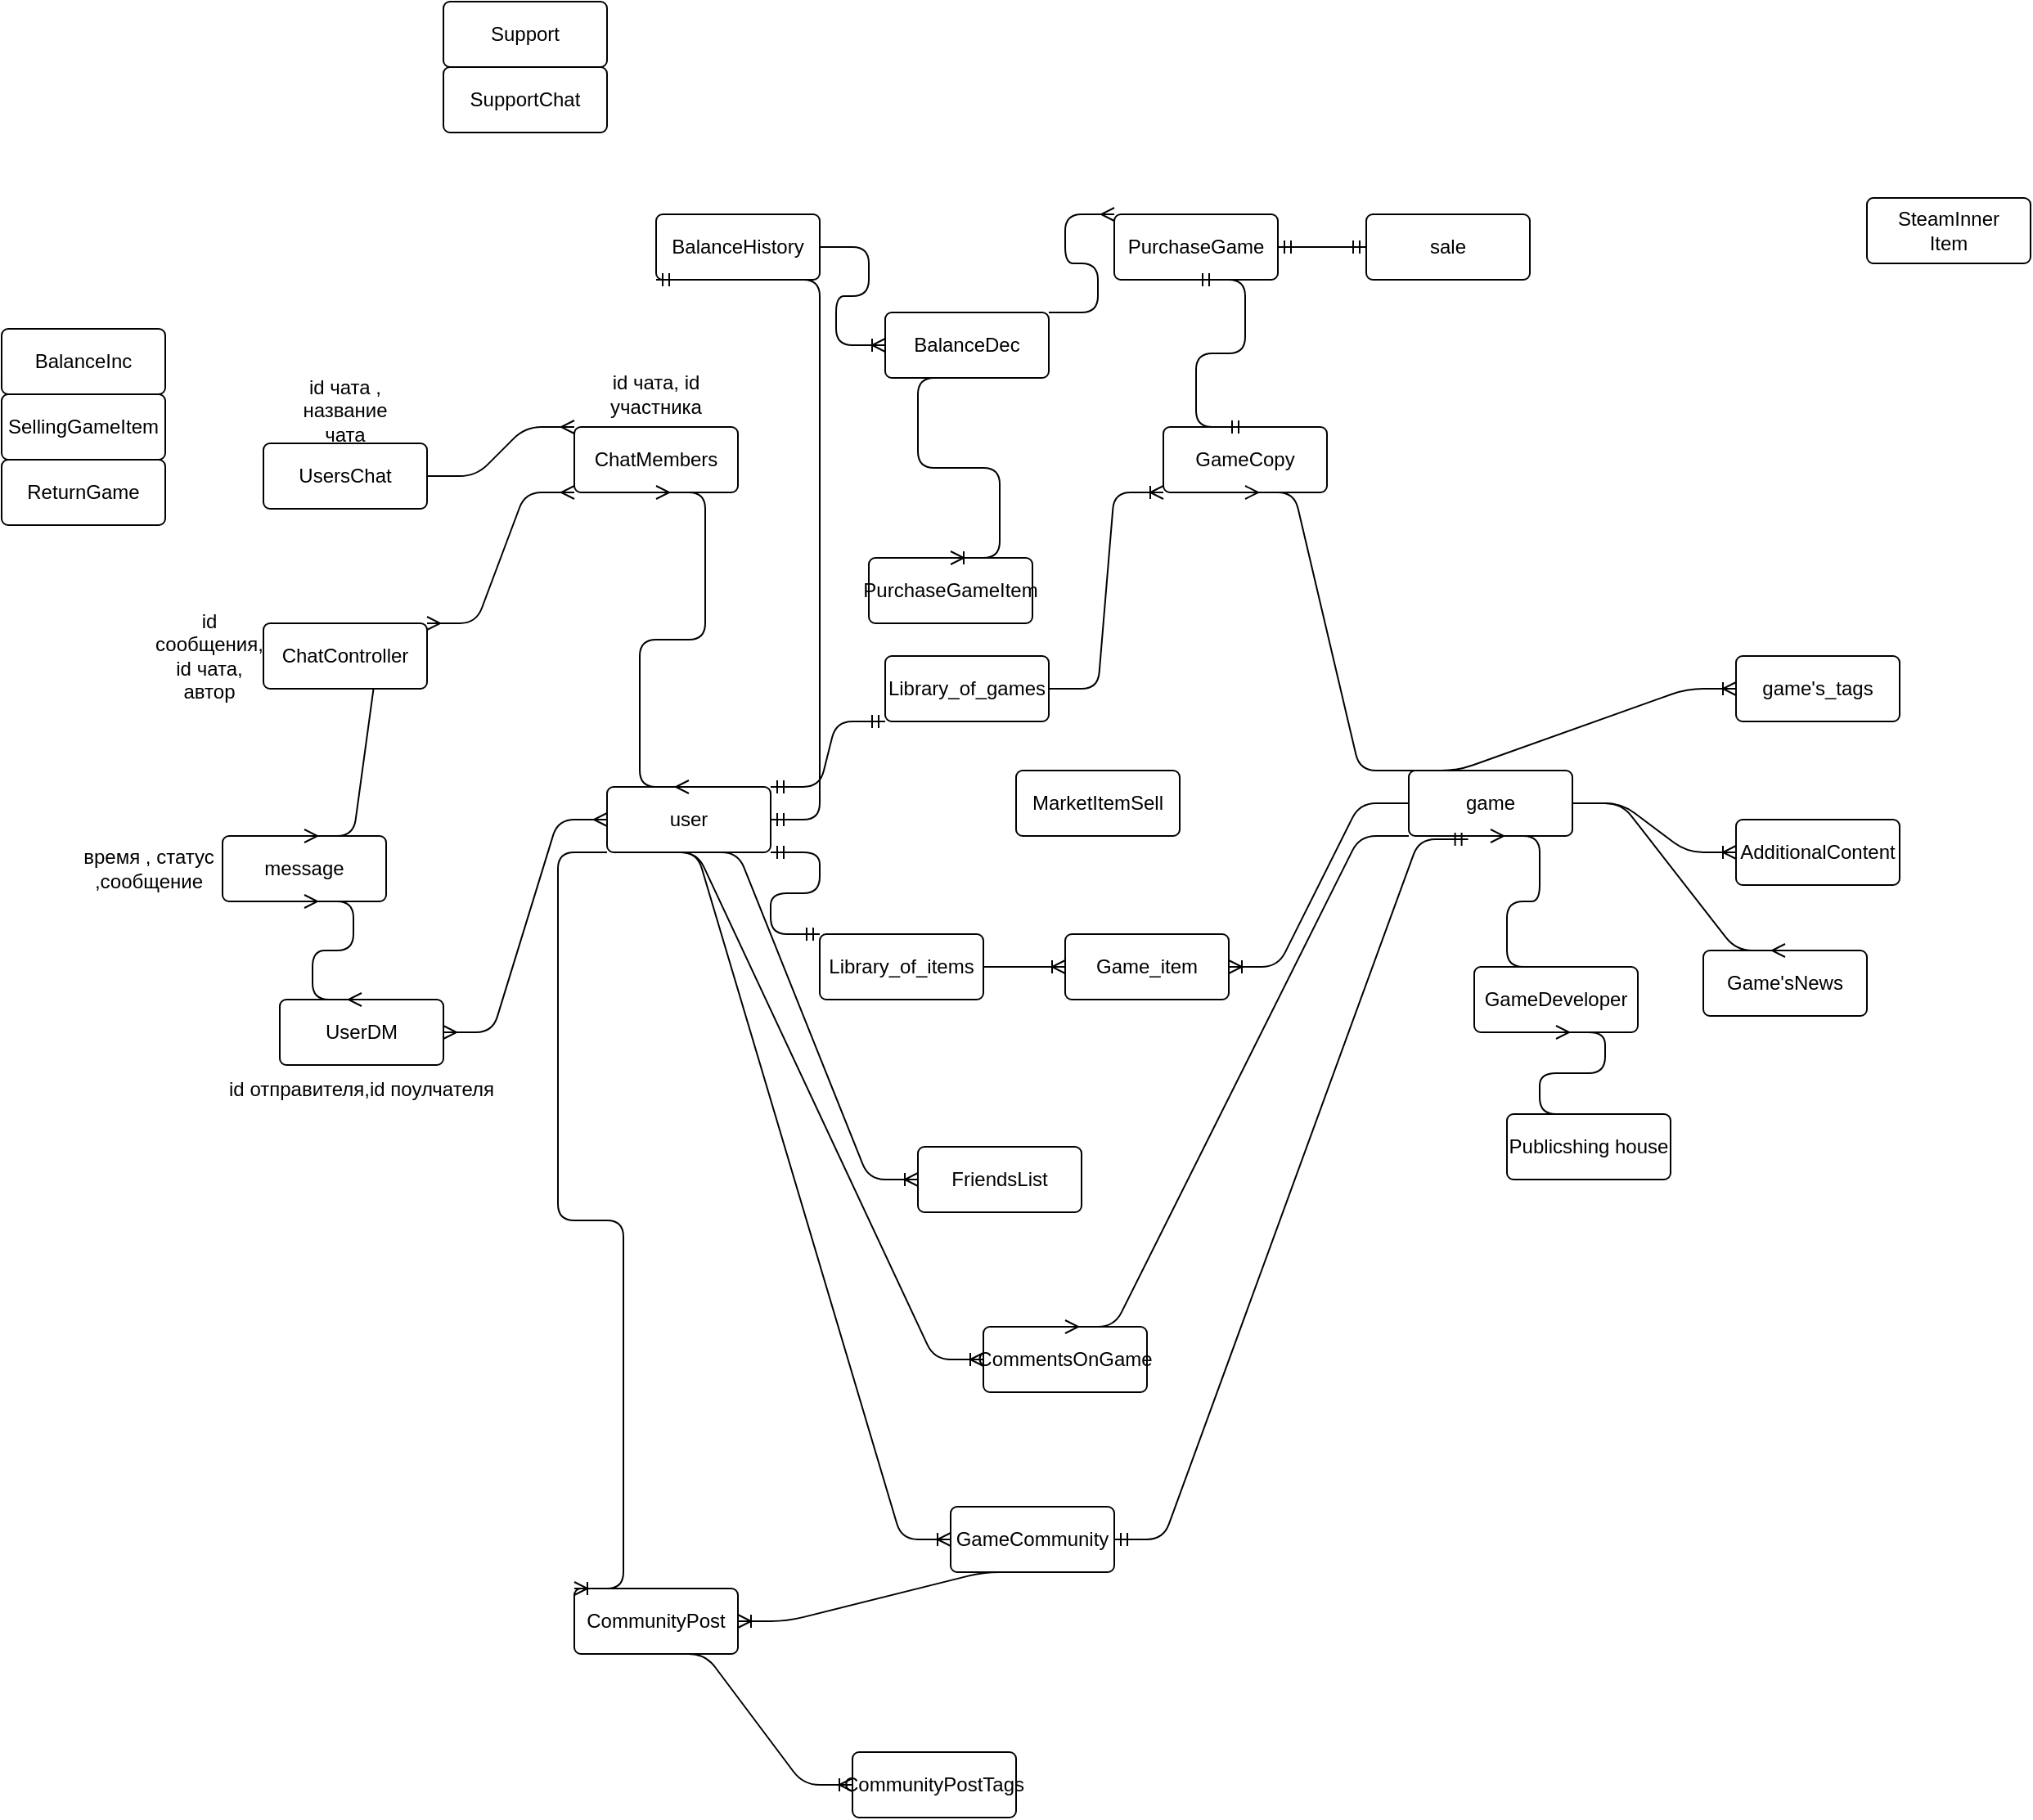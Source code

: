 <mxfile version="13.8.1" type="github">
  <diagram id="wHrh6kmgO2e7Xyq7cvha" name="Page-1">
    <mxGraphModel dx="2557" dy="913" grid="1" gridSize="10" guides="1" tooltips="1" connect="1" arrows="1" fold="1" page="1" pageScale="1" pageWidth="827" pageHeight="1169" math="0" shadow="0">
      <root>
        <mxCell id="0" />
        <mxCell id="1" parent="0" />
        <mxCell id="9OKxmw70vjrB0rI9SiNE-2" value="user" style="rounded=1;arcSize=10;whiteSpace=wrap;html=1;align=center;" vertex="1" parent="1">
          <mxGeometry x="-150" y="500" width="100" height="40" as="geometry" />
        </mxCell>
        <mxCell id="9OKxmw70vjrB0rI9SiNE-3" value="game&lt;br&gt;" style="rounded=1;arcSize=10;whiteSpace=wrap;html=1;align=center;" vertex="1" parent="1">
          <mxGeometry x="340" y="490" width="100" height="40" as="geometry" />
        </mxCell>
        <mxCell id="9OKxmw70vjrB0rI9SiNE-4" value="Game_item&lt;br&gt;" style="rounded=1;arcSize=10;whiteSpace=wrap;html=1;align=center;" vertex="1" parent="1">
          <mxGeometry x="130" y="590" width="100" height="40" as="geometry" />
        </mxCell>
        <mxCell id="9OKxmw70vjrB0rI9SiNE-5" value="Library_of_games&lt;br&gt;" style="rounded=1;arcSize=10;whiteSpace=wrap;html=1;align=center;" vertex="1" parent="1">
          <mxGeometry x="20" y="420" width="100" height="40" as="geometry" />
        </mxCell>
        <mxCell id="9OKxmw70vjrB0rI9SiNE-6" value="Library_of_items" style="rounded=1;arcSize=10;whiteSpace=wrap;html=1;align=center;" vertex="1" parent="1">
          <mxGeometry x="-20" y="590" width="100" height="40" as="geometry" />
        </mxCell>
        <mxCell id="9OKxmw70vjrB0rI9SiNE-7" value="Support&lt;br&gt;" style="rounded=1;arcSize=10;whiteSpace=wrap;html=1;align=center;" vertex="1" parent="1">
          <mxGeometry x="-250" y="20" width="100" height="40" as="geometry" />
        </mxCell>
        <mxCell id="9OKxmw70vjrB0rI9SiNE-9" value="SteamInner&lt;br&gt;Item" style="rounded=1;arcSize=10;whiteSpace=wrap;html=1;align=center;" vertex="1" parent="1">
          <mxGeometry x="620" y="140" width="100" height="40" as="geometry" />
        </mxCell>
        <mxCell id="9OKxmw70vjrB0rI9SiNE-10" value="GameCommunity" style="rounded=1;arcSize=10;whiteSpace=wrap;html=1;align=center;" vertex="1" parent="1">
          <mxGeometry x="60" y="940" width="100" height="40" as="geometry" />
        </mxCell>
        <mxCell id="9OKxmw70vjrB0rI9SiNE-11" value="FriendsList&lt;br&gt;" style="rounded=1;arcSize=10;whiteSpace=wrap;html=1;align=center;" vertex="1" parent="1">
          <mxGeometry x="40" y="720" width="100" height="40" as="geometry" />
        </mxCell>
        <mxCell id="9OKxmw70vjrB0rI9SiNE-13" value="SupportChat&lt;br&gt;" style="rounded=1;arcSize=10;whiteSpace=wrap;html=1;align=center;" vertex="1" parent="1">
          <mxGeometry x="-250" y="60" width="100" height="40" as="geometry" />
        </mxCell>
        <mxCell id="9OKxmw70vjrB0rI9SiNE-14" value="UserDM" style="rounded=1;arcSize=10;whiteSpace=wrap;html=1;align=center;" vertex="1" parent="1">
          <mxGeometry x="-350" y="630" width="100" height="40" as="geometry" />
        </mxCell>
        <mxCell id="9OKxmw70vjrB0rI9SiNE-15" value="UsersChat&lt;br&gt;" style="rounded=1;arcSize=10;whiteSpace=wrap;html=1;align=center;" vertex="1" parent="1">
          <mxGeometry x="-360" y="290" width="100" height="40" as="geometry" />
        </mxCell>
        <mxCell id="9OKxmw70vjrB0rI9SiNE-16" value="CommentsOnGame&lt;br&gt;" style="rounded=1;arcSize=10;whiteSpace=wrap;html=1;align=center;" vertex="1" parent="1">
          <mxGeometry x="80" y="830" width="100" height="40" as="geometry" />
        </mxCell>
        <mxCell id="9OKxmw70vjrB0rI9SiNE-19" value="Game&#39;sNews" style="rounded=1;arcSize=10;whiteSpace=wrap;html=1;align=center;" vertex="1" parent="1">
          <mxGeometry x="520" y="600" width="100" height="40" as="geometry" />
        </mxCell>
        <mxCell id="9OKxmw70vjrB0rI9SiNE-20" value="AdditionalContent" style="rounded=1;arcSize=10;whiteSpace=wrap;html=1;align=center;" vertex="1" parent="1">
          <mxGeometry x="540" y="520" width="100" height="40" as="geometry" />
        </mxCell>
        <mxCell id="9OKxmw70vjrB0rI9SiNE-22" value="CommunityPost" style="rounded=1;arcSize=10;whiteSpace=wrap;html=1;align=center;" vertex="1" parent="1">
          <mxGeometry x="-170" y="990" width="100" height="40" as="geometry" />
        </mxCell>
        <mxCell id="9OKxmw70vjrB0rI9SiNE-23" value="CommunityPostTags&lt;br&gt;" style="rounded=1;arcSize=10;whiteSpace=wrap;html=1;align=center;" vertex="1" parent="1">
          <mxGeometry y="1090" width="100" height="40" as="geometry" />
        </mxCell>
        <mxCell id="9OKxmw70vjrB0rI9SiNE-24" value="GameCopy" style="rounded=1;arcSize=10;whiteSpace=wrap;html=1;align=center;" vertex="1" parent="1">
          <mxGeometry x="190" y="280" width="100" height="40" as="geometry" />
        </mxCell>
        <mxCell id="9OKxmw70vjrB0rI9SiNE-26" value="PurchaseGameItem" style="rounded=1;arcSize=10;whiteSpace=wrap;html=1;align=center;" vertex="1" parent="1">
          <mxGeometry x="10" y="360" width="100" height="40" as="geometry" />
        </mxCell>
        <mxCell id="9OKxmw70vjrB0rI9SiNE-27" value="PurchaseGame&lt;br&gt;" style="rounded=1;arcSize=10;whiteSpace=wrap;html=1;align=center;" vertex="1" parent="1">
          <mxGeometry x="160" y="150" width="100" height="40" as="geometry" />
        </mxCell>
        <mxCell id="9OKxmw70vjrB0rI9SiNE-28" value="BalanceDec" style="rounded=1;arcSize=10;whiteSpace=wrap;html=1;align=center;" vertex="1" parent="1">
          <mxGeometry x="20" y="210" width="100" height="40" as="geometry" />
        </mxCell>
        <mxCell id="9OKxmw70vjrB0rI9SiNE-29" value="BalanceInc" style="rounded=1;arcSize=10;whiteSpace=wrap;html=1;align=center;" vertex="1" parent="1">
          <mxGeometry x="-520" y="220" width="100" height="40" as="geometry" />
        </mxCell>
        <mxCell id="9OKxmw70vjrB0rI9SiNE-30" value="SellingGameItem" style="rounded=1;arcSize=10;whiteSpace=wrap;html=1;align=center;" vertex="1" parent="1">
          <mxGeometry x="-520" y="260" width="100" height="40" as="geometry" />
        </mxCell>
        <mxCell id="9OKxmw70vjrB0rI9SiNE-31" value="ReturnGame&lt;br&gt;" style="rounded=1;arcSize=10;whiteSpace=wrap;html=1;align=center;" vertex="1" parent="1">
          <mxGeometry x="-520" y="300" width="100" height="40" as="geometry" />
        </mxCell>
        <mxCell id="9OKxmw70vjrB0rI9SiNE-32" value="GameDeveloper&lt;br&gt;" style="rounded=1;arcSize=10;whiteSpace=wrap;html=1;align=center;" vertex="1" parent="1">
          <mxGeometry x="380" y="610" width="100" height="40" as="geometry" />
        </mxCell>
        <mxCell id="9OKxmw70vjrB0rI9SiNE-33" value="Publicshing house" style="rounded=1;arcSize=10;whiteSpace=wrap;html=1;align=center;" vertex="1" parent="1">
          <mxGeometry x="400" y="700" width="100" height="40" as="geometry" />
        </mxCell>
        <mxCell id="9OKxmw70vjrB0rI9SiNE-34" value="BalanceHistory" style="rounded=1;arcSize=10;whiteSpace=wrap;html=1;align=center;" vertex="1" parent="1">
          <mxGeometry x="-120" y="150" width="100" height="40" as="geometry" />
        </mxCell>
        <mxCell id="9OKxmw70vjrB0rI9SiNE-35" value="" style="edgeStyle=entityRelationEdgeStyle;fontSize=12;html=1;endArrow=ERoneToMany;exitX=0.5;exitY=1;exitDx=0;exitDy=0;" edge="1" parent="1" source="9OKxmw70vjrB0rI9SiNE-2" target="9OKxmw70vjrB0rI9SiNE-11">
          <mxGeometry width="100" height="100" relative="1" as="geometry">
            <mxPoint x="-250" y="660" as="sourcePoint" />
            <mxPoint x="-150" y="560" as="targetPoint" />
          </mxGeometry>
        </mxCell>
        <mxCell id="9OKxmw70vjrB0rI9SiNE-36" value="message&lt;br&gt;" style="rounded=1;arcSize=10;whiteSpace=wrap;html=1;align=center;" vertex="1" parent="1">
          <mxGeometry x="-385" y="530" width="100" height="40" as="geometry" />
        </mxCell>
        <mxCell id="9OKxmw70vjrB0rI9SiNE-43" value="время , статус ,сообщение" style="text;html=1;strokeColor=none;fillColor=none;align=center;verticalAlign=middle;whiteSpace=wrap;rounded=0;" vertex="1" parent="1">
          <mxGeometry x="-490" y="540" width="120" height="20" as="geometry" />
        </mxCell>
        <mxCell id="9OKxmw70vjrB0rI9SiNE-45" value="id отправителя,id поулчателя" style="text;html=1;strokeColor=none;fillColor=none;align=center;verticalAlign=middle;whiteSpace=wrap;rounded=0;" vertex="1" parent="1">
          <mxGeometry x="-385" y="670" width="170" height="30" as="geometry" />
        </mxCell>
        <mxCell id="9OKxmw70vjrB0rI9SiNE-47" value="" style="edgeStyle=entityRelationEdgeStyle;fontSize=12;html=1;endArrow=ERmany;startArrow=ERmany;entryX=0.5;entryY=0;entryDx=0;entryDy=0;exitX=0.5;exitY=1;exitDx=0;exitDy=0;" edge="1" parent="1" source="9OKxmw70vjrB0rI9SiNE-36" target="9OKxmw70vjrB0rI9SiNE-14">
          <mxGeometry width="100" height="100" relative="1" as="geometry">
            <mxPoint x="180" y="510" as="sourcePoint" />
            <mxPoint x="280" y="410" as="targetPoint" />
          </mxGeometry>
        </mxCell>
        <mxCell id="9OKxmw70vjrB0rI9SiNE-48" value="" style="edgeStyle=entityRelationEdgeStyle;fontSize=12;html=1;endArrow=ERmany;startArrow=ERmany;entryX=1;entryY=0.5;entryDx=0;entryDy=0;exitX=0;exitY=0.5;exitDx=0;exitDy=0;" edge="1" parent="1" source="9OKxmw70vjrB0rI9SiNE-2" target="9OKxmw70vjrB0rI9SiNE-14">
          <mxGeometry width="100" height="100" relative="1" as="geometry">
            <mxPoint x="180" y="510" as="sourcePoint" />
            <mxPoint x="280" y="410" as="targetPoint" />
          </mxGeometry>
        </mxCell>
        <mxCell id="9OKxmw70vjrB0rI9SiNE-51" value="id чата , название чата" style="text;html=1;strokeColor=none;fillColor=none;align=center;verticalAlign=middle;whiteSpace=wrap;rounded=0;" vertex="1" parent="1">
          <mxGeometry x="-330" y="260" width="40" height="20" as="geometry" />
        </mxCell>
        <mxCell id="9OKxmw70vjrB0rI9SiNE-52" value="ChatMembers" style="rounded=1;arcSize=10;whiteSpace=wrap;html=1;align=center;" vertex="1" parent="1">
          <mxGeometry x="-170" y="280" width="100" height="40" as="geometry" />
        </mxCell>
        <mxCell id="9OKxmw70vjrB0rI9SiNE-53" value="id чата, id участника" style="text;html=1;strokeColor=none;fillColor=none;align=center;verticalAlign=middle;whiteSpace=wrap;rounded=0;" vertex="1" parent="1">
          <mxGeometry x="-140" y="250" width="40" height="20" as="geometry" />
        </mxCell>
        <mxCell id="9OKxmw70vjrB0rI9SiNE-55" value="" style="edgeStyle=entityRelationEdgeStyle;fontSize=12;html=1;endArrow=ERmany;startArrow=ERmany;exitX=1;exitY=0.5;exitDx=0;exitDy=0;entryX=0.5;entryY=0;entryDx=0;entryDy=0;" edge="1" parent="1" source="9OKxmw70vjrB0rI9SiNE-58" target="9OKxmw70vjrB0rI9SiNE-36">
          <mxGeometry width="100" height="100" relative="1" as="geometry">
            <mxPoint x="-270" y="470" as="sourcePoint" />
            <mxPoint x="-170" y="370" as="targetPoint" />
          </mxGeometry>
        </mxCell>
        <mxCell id="9OKxmw70vjrB0rI9SiNE-57" value="" style="edgeStyle=entityRelationEdgeStyle;fontSize=12;html=1;endArrow=ERmany;entryX=0;entryY=0;entryDx=0;entryDy=0;exitX=1;exitY=0.5;exitDx=0;exitDy=0;" edge="1" parent="1" source="9OKxmw70vjrB0rI9SiNE-15" target="9OKxmw70vjrB0rI9SiNE-52">
          <mxGeometry width="100" height="100" relative="1" as="geometry">
            <mxPoint x="-270" y="400" as="sourcePoint" />
            <mxPoint x="-170" y="300" as="targetPoint" />
          </mxGeometry>
        </mxCell>
        <mxCell id="9OKxmw70vjrB0rI9SiNE-58" value="ChatController" style="rounded=1;arcSize=10;whiteSpace=wrap;html=1;align=center;" vertex="1" parent="1">
          <mxGeometry x="-360" y="400" width="100" height="40" as="geometry" />
        </mxCell>
        <mxCell id="9OKxmw70vjrB0rI9SiNE-61" value="" style="edgeStyle=entityRelationEdgeStyle;fontSize=12;html=1;endArrow=ERmany;startArrow=ERmany;entryX=0.5;entryY=0;entryDx=0;entryDy=0;exitX=0.5;exitY=1;exitDx=0;exitDy=0;" edge="1" parent="1" source="9OKxmw70vjrB0rI9SiNE-52" target="9OKxmw70vjrB0rI9SiNE-2">
          <mxGeometry width="100" height="100" relative="1" as="geometry">
            <mxPoint x="-170" y="530" as="sourcePoint" />
            <mxPoint x="-70" y="430" as="targetPoint" />
          </mxGeometry>
        </mxCell>
        <mxCell id="9OKxmw70vjrB0rI9SiNE-66" value="id сообщения, id чата, автор" style="text;html=1;strokeColor=none;fillColor=none;align=center;verticalAlign=middle;whiteSpace=wrap;rounded=0;" vertex="1" parent="1">
          <mxGeometry x="-413" y="410" width="40" height="20" as="geometry" />
        </mxCell>
        <mxCell id="9OKxmw70vjrB0rI9SiNE-67" style="edgeStyle=orthogonalEdgeStyle;rounded=0;orthogonalLoop=1;jettySize=auto;html=1;exitX=0.5;exitY=1;exitDx=0;exitDy=0;" edge="1" parent="1" source="9OKxmw70vjrB0rI9SiNE-66" target="9OKxmw70vjrB0rI9SiNE-66">
          <mxGeometry relative="1" as="geometry" />
        </mxCell>
        <mxCell id="9OKxmw70vjrB0rI9SiNE-69" value="" style="edgeStyle=entityRelationEdgeStyle;fontSize=12;html=1;endArrow=ERmany;startArrow=ERmany;entryX=0;entryY=1;entryDx=0;entryDy=0;exitX=1;exitY=0;exitDx=0;exitDy=0;" edge="1" parent="1" source="9OKxmw70vjrB0rI9SiNE-58" target="9OKxmw70vjrB0rI9SiNE-52">
          <mxGeometry width="100" height="100" relative="1" as="geometry">
            <mxPoint x="-180" y="520" as="sourcePoint" />
            <mxPoint x="-80" y="420" as="targetPoint" />
          </mxGeometry>
        </mxCell>
        <mxCell id="9OKxmw70vjrB0rI9SiNE-73" value="" style="edgeStyle=entityRelationEdgeStyle;fontSize=12;html=1;endArrow=ERmandOne;startArrow=ERmandOne;entryX=0;entryY=1;entryDx=0;entryDy=0;exitX=1;exitY=0;exitDx=0;exitDy=0;" edge="1" parent="1" source="9OKxmw70vjrB0rI9SiNE-2" target="9OKxmw70vjrB0rI9SiNE-5">
          <mxGeometry width="100" height="100" relative="1" as="geometry">
            <mxPoint x="-130" y="520" as="sourcePoint" />
            <mxPoint x="-30" y="420" as="targetPoint" />
          </mxGeometry>
        </mxCell>
        <mxCell id="9OKxmw70vjrB0rI9SiNE-74" value="" style="edgeStyle=entityRelationEdgeStyle;fontSize=12;html=1;endArrow=ERmandOne;startArrow=ERmandOne;entryX=1;entryY=1;entryDx=0;entryDy=0;exitX=0;exitY=0;exitDx=0;exitDy=0;" edge="1" parent="1" source="9OKxmw70vjrB0rI9SiNE-6" target="9OKxmw70vjrB0rI9SiNE-2">
          <mxGeometry width="100" height="100" relative="1" as="geometry">
            <mxPoint x="-130" y="520" as="sourcePoint" />
            <mxPoint x="-30" y="420" as="targetPoint" />
          </mxGeometry>
        </mxCell>
        <mxCell id="9OKxmw70vjrB0rI9SiNE-75" value="" style="edgeStyle=entityRelationEdgeStyle;fontSize=12;html=1;endArrow=ERoneToMany;entryX=1;entryY=0.5;entryDx=0;entryDy=0;exitX=0;exitY=0.5;exitDx=0;exitDy=0;" edge="1" parent="1" source="9OKxmw70vjrB0rI9SiNE-3" target="9OKxmw70vjrB0rI9SiNE-4">
          <mxGeometry width="100" height="100" relative="1" as="geometry">
            <mxPoint x="260" y="640" as="sourcePoint" />
            <mxPoint x="360" y="540" as="targetPoint" />
          </mxGeometry>
        </mxCell>
        <mxCell id="9OKxmw70vjrB0rI9SiNE-76" value="" style="edgeStyle=entityRelationEdgeStyle;fontSize=12;html=1;endArrow=ERoneToMany;entryX=0;entryY=0.5;entryDx=0;entryDy=0;exitX=1;exitY=0.5;exitDx=0;exitDy=0;" edge="1" parent="1" source="9OKxmw70vjrB0rI9SiNE-6" target="9OKxmw70vjrB0rI9SiNE-4">
          <mxGeometry width="100" height="100" relative="1" as="geometry">
            <mxPoint x="-130" y="520" as="sourcePoint" />
            <mxPoint x="-30" y="420" as="targetPoint" />
          </mxGeometry>
        </mxCell>
        <mxCell id="9OKxmw70vjrB0rI9SiNE-77" value="" style="edgeStyle=entityRelationEdgeStyle;fontSize=12;html=1;endArrow=ERmany;exitX=1;exitY=0.5;exitDx=0;exitDy=0;entryX=0.5;entryY=0;entryDx=0;entryDy=0;" edge="1" parent="1" source="9OKxmw70vjrB0rI9SiNE-3" target="9OKxmw70vjrB0rI9SiNE-19">
          <mxGeometry width="100" height="100" relative="1" as="geometry">
            <mxPoint x="270" y="420" as="sourcePoint" />
            <mxPoint x="370" y="320" as="targetPoint" />
          </mxGeometry>
        </mxCell>
        <mxCell id="9OKxmw70vjrB0rI9SiNE-78" value="" style="edgeStyle=entityRelationEdgeStyle;fontSize=12;html=1;endArrow=ERoneToMany;entryX=0;entryY=0.5;entryDx=0;entryDy=0;exitX=1;exitY=0.5;exitDx=0;exitDy=0;" edge="1" parent="1" source="9OKxmw70vjrB0rI9SiNE-3" target="9OKxmw70vjrB0rI9SiNE-20">
          <mxGeometry width="100" height="100" relative="1" as="geometry">
            <mxPoint x="270" y="420" as="sourcePoint" />
            <mxPoint x="370" y="320" as="targetPoint" />
          </mxGeometry>
        </mxCell>
        <mxCell id="9OKxmw70vjrB0rI9SiNE-80" value="game&#39;s_tags" style="rounded=1;arcSize=10;whiteSpace=wrap;html=1;align=center;" vertex="1" parent="1">
          <mxGeometry x="540" y="420" width="100" height="40" as="geometry" />
        </mxCell>
        <mxCell id="9OKxmw70vjrB0rI9SiNE-82" value="" style="edgeStyle=entityRelationEdgeStyle;fontSize=12;html=1;endArrow=ERoneToMany;exitX=0;exitY=0;exitDx=0;exitDy=0;entryX=0;entryY=0.5;entryDx=0;entryDy=0;" edge="1" parent="1" source="9OKxmw70vjrB0rI9SiNE-3" target="9OKxmw70vjrB0rI9SiNE-80">
          <mxGeometry width="100" height="100" relative="1" as="geometry">
            <mxPoint x="270" y="520" as="sourcePoint" />
            <mxPoint x="370" y="420" as="targetPoint" />
          </mxGeometry>
        </mxCell>
        <mxCell id="9OKxmw70vjrB0rI9SiNE-83" value="" style="edgeStyle=entityRelationEdgeStyle;fontSize=12;html=1;endArrow=ERmany;exitX=0;exitY=1;exitDx=0;exitDy=0;entryX=0.5;entryY=0;entryDx=0;entryDy=0;" edge="1" parent="1" source="9OKxmw70vjrB0rI9SiNE-3" target="9OKxmw70vjrB0rI9SiNE-16">
          <mxGeometry width="100" height="100" relative="1" as="geometry">
            <mxPoint x="270" y="600" as="sourcePoint" />
            <mxPoint x="370" y="500" as="targetPoint" />
          </mxGeometry>
        </mxCell>
        <mxCell id="9OKxmw70vjrB0rI9SiNE-85" value="" style="edgeStyle=entityRelationEdgeStyle;fontSize=12;html=1;endArrow=ERoneToMany;entryX=0;entryY=0.5;entryDx=0;entryDy=0;exitX=0.25;exitY=1;exitDx=0;exitDy=0;" edge="1" parent="1" source="9OKxmw70vjrB0rI9SiNE-2" target="9OKxmw70vjrB0rI9SiNE-16">
          <mxGeometry width="100" height="100" relative="1" as="geometry">
            <mxPoint x="110" y="750" as="sourcePoint" />
            <mxPoint x="210" y="650" as="targetPoint" />
          </mxGeometry>
        </mxCell>
        <mxCell id="9OKxmw70vjrB0rI9SiNE-87" value="" style="edgeStyle=entityRelationEdgeStyle;fontSize=12;html=1;endArrow=ERmany;exitX=0.5;exitY=0;exitDx=0;exitDy=0;entryX=0.5;entryY=1;entryDx=0;entryDy=0;" edge="1" parent="1" source="9OKxmw70vjrB0rI9SiNE-33" target="9OKxmw70vjrB0rI9SiNE-32">
          <mxGeometry width="100" height="100" relative="1" as="geometry">
            <mxPoint x="270" y="640" as="sourcePoint" />
            <mxPoint x="370" y="540" as="targetPoint" />
          </mxGeometry>
        </mxCell>
        <mxCell id="9OKxmw70vjrB0rI9SiNE-88" value="" style="edgeStyle=entityRelationEdgeStyle;fontSize=12;html=1;endArrow=ERmany;exitX=0.5;exitY=0;exitDx=0;exitDy=0;entryX=0.5;entryY=1;entryDx=0;entryDy=0;" edge="1" parent="1" source="9OKxmw70vjrB0rI9SiNE-32" target="9OKxmw70vjrB0rI9SiNE-3">
          <mxGeometry width="100" height="100" relative="1" as="geometry">
            <mxPoint x="270" y="640" as="sourcePoint" />
            <mxPoint x="370" y="540" as="targetPoint" />
          </mxGeometry>
        </mxCell>
        <mxCell id="9OKxmw70vjrB0rI9SiNE-91" value="" style="edgeStyle=entityRelationEdgeStyle;fontSize=12;html=1;endArrow=ERmandOne;startArrow=ERmandOne;exitX=1;exitY=0.5;exitDx=0;exitDy=0;entryX=0.363;entryY=1.05;entryDx=0;entryDy=0;entryPerimeter=0;" edge="1" parent="1" source="9OKxmw70vjrB0rI9SiNE-10" target="9OKxmw70vjrB0rI9SiNE-3">
          <mxGeometry width="100" height="100" relative="1" as="geometry">
            <mxPoint x="140" y="920" as="sourcePoint" />
            <mxPoint x="240" y="820" as="targetPoint" />
          </mxGeometry>
        </mxCell>
        <mxCell id="9OKxmw70vjrB0rI9SiNE-92" value="" style="edgeStyle=entityRelationEdgeStyle;fontSize=12;html=1;endArrow=ERoneToMany;exitX=0.25;exitY=1;exitDx=0;exitDy=0;entryX=0;entryY=0.5;entryDx=0;entryDy=0;" edge="1" parent="1" source="9OKxmw70vjrB0rI9SiNE-2" target="9OKxmw70vjrB0rI9SiNE-10">
          <mxGeometry width="100" height="100" relative="1" as="geometry">
            <mxPoint x="-50" y="980" as="sourcePoint" />
            <mxPoint x="50" y="880" as="targetPoint" />
          </mxGeometry>
        </mxCell>
        <mxCell id="9OKxmw70vjrB0rI9SiNE-93" value="" style="edgeStyle=entityRelationEdgeStyle;fontSize=12;html=1;endArrow=ERoneToMany;entryX=0;entryY=0;entryDx=0;entryDy=0;exitX=0;exitY=1;exitDx=0;exitDy=0;" edge="1" parent="1" source="9OKxmw70vjrB0rI9SiNE-2" target="9OKxmw70vjrB0rI9SiNE-22">
          <mxGeometry width="100" height="100" relative="1" as="geometry">
            <mxPoint x="-280" y="910" as="sourcePoint" />
            <mxPoint x="-180" y="810" as="targetPoint" />
          </mxGeometry>
        </mxCell>
        <mxCell id="9OKxmw70vjrB0rI9SiNE-94" value="" style="edgeStyle=entityRelationEdgeStyle;fontSize=12;html=1;endArrow=ERoneToMany;entryX=0;entryY=0.5;entryDx=0;entryDy=0;exitX=0.5;exitY=1;exitDx=0;exitDy=0;" edge="1" parent="1" source="9OKxmw70vjrB0rI9SiNE-22" target="9OKxmw70vjrB0rI9SiNE-23">
          <mxGeometry width="100" height="100" relative="1" as="geometry">
            <mxPoint x="-150" y="1190" as="sourcePoint" />
            <mxPoint x="-50" y="1090" as="targetPoint" />
          </mxGeometry>
        </mxCell>
        <mxCell id="9OKxmw70vjrB0rI9SiNE-95" value="" style="edgeStyle=entityRelationEdgeStyle;fontSize=12;html=1;endArrow=ERoneToMany;entryX=1;entryY=0.5;entryDx=0;entryDy=0;exitX=0.5;exitY=1;exitDx=0;exitDy=0;" edge="1" parent="1" source="9OKxmw70vjrB0rI9SiNE-10" target="9OKxmw70vjrB0rI9SiNE-22">
          <mxGeometry width="100" height="100" relative="1" as="geometry">
            <mxPoint x="10" y="1060" as="sourcePoint" />
            <mxPoint x="290" y="1020" as="targetPoint" />
          </mxGeometry>
        </mxCell>
        <mxCell id="9OKxmw70vjrB0rI9SiNE-97" value="" style="edgeStyle=entityRelationEdgeStyle;fontSize=12;html=1;endArrow=ERmany;exitX=0;exitY=0;exitDx=0;exitDy=0;entryX=0.5;entryY=1;entryDx=0;entryDy=0;" edge="1" parent="1" source="9OKxmw70vjrB0rI9SiNE-3" target="9OKxmw70vjrB0rI9SiNE-24">
          <mxGeometry width="100" height="100" relative="1" as="geometry">
            <mxPoint x="100" y="650" as="sourcePoint" />
            <mxPoint x="200" y="550" as="targetPoint" />
          </mxGeometry>
        </mxCell>
        <mxCell id="9OKxmw70vjrB0rI9SiNE-98" value="" style="edgeStyle=entityRelationEdgeStyle;fontSize=12;html=1;endArrow=ERoneToMany;entryX=0;entryY=1;entryDx=0;entryDy=0;exitX=1;exitY=0.5;exitDx=0;exitDy=0;" edge="1" parent="1" source="9OKxmw70vjrB0rI9SiNE-5" target="9OKxmw70vjrB0rI9SiNE-24">
          <mxGeometry width="100" height="100" relative="1" as="geometry">
            <mxPoint x="130" y="480" as="sourcePoint" />
            <mxPoint x="230" y="380" as="targetPoint" />
          </mxGeometry>
        </mxCell>
        <mxCell id="9OKxmw70vjrB0rI9SiNE-99" value="" style="edgeStyle=entityRelationEdgeStyle;fontSize=12;html=1;endArrow=ERmandOne;startArrow=ERmandOne;entryX=0;entryY=1;entryDx=0;entryDy=0;" edge="1" parent="1" source="9OKxmw70vjrB0rI9SiNE-2" target="9OKxmw70vjrB0rI9SiNE-34">
          <mxGeometry width="100" height="100" relative="1" as="geometry">
            <mxPoint x="100" y="480" as="sourcePoint" />
            <mxPoint x="200" y="380" as="targetPoint" />
          </mxGeometry>
        </mxCell>
        <mxCell id="9OKxmw70vjrB0rI9SiNE-100" value="" style="edgeStyle=entityRelationEdgeStyle;fontSize=12;html=1;endArrow=ERoneToMany;exitX=1;exitY=0.5;exitDx=0;exitDy=0;entryX=0;entryY=0.5;entryDx=0;entryDy=0;" edge="1" parent="1" source="9OKxmw70vjrB0rI9SiNE-34" target="9OKxmw70vjrB0rI9SiNE-28">
          <mxGeometry width="100" height="100" relative="1" as="geometry">
            <mxPoint x="160" y="220" as="sourcePoint" />
            <mxPoint x="260" y="120" as="targetPoint" />
          </mxGeometry>
        </mxCell>
        <mxCell id="9OKxmw70vjrB0rI9SiNE-102" value="" style="edgeStyle=entityRelationEdgeStyle;fontSize=12;html=1;endArrow=ERmany;exitX=1;exitY=0;exitDx=0;exitDy=0;entryX=0;entryY=0;entryDx=0;entryDy=0;" edge="1" parent="1" source="9OKxmw70vjrB0rI9SiNE-28" target="9OKxmw70vjrB0rI9SiNE-27">
          <mxGeometry width="100" height="100" relative="1" as="geometry">
            <mxPoint x="100" y="480" as="sourcePoint" />
            <mxPoint x="200" y="380" as="targetPoint" />
          </mxGeometry>
        </mxCell>
        <mxCell id="9OKxmw70vjrB0rI9SiNE-103" value="" style="edgeStyle=entityRelationEdgeStyle;fontSize=12;html=1;endArrow=ERoneToMany;entryX=0.5;entryY=0;entryDx=0;entryDy=0;exitX=0.5;exitY=1;exitDx=0;exitDy=0;" edge="1" parent="1" source="9OKxmw70vjrB0rI9SiNE-28" target="9OKxmw70vjrB0rI9SiNE-26">
          <mxGeometry width="100" height="100" relative="1" as="geometry">
            <mxPoint x="100" y="480" as="sourcePoint" />
            <mxPoint x="200" y="380" as="targetPoint" />
          </mxGeometry>
        </mxCell>
        <mxCell id="9OKxmw70vjrB0rI9SiNE-104" value="" style="edgeStyle=entityRelationEdgeStyle;fontSize=12;html=1;endArrow=ERmandOne;startArrow=ERmandOne;entryX=0.5;entryY=0;entryDx=0;entryDy=0;exitX=0.5;exitY=1;exitDx=0;exitDy=0;" edge="1" parent="1" source="9OKxmw70vjrB0rI9SiNE-27" target="9OKxmw70vjrB0rI9SiNE-24">
          <mxGeometry width="100" height="100" relative="1" as="geometry">
            <mxPoint x="100" y="310" as="sourcePoint" />
            <mxPoint x="200" y="210" as="targetPoint" />
          </mxGeometry>
        </mxCell>
        <mxCell id="9OKxmw70vjrB0rI9SiNE-105" value="sale" style="rounded=1;arcSize=10;whiteSpace=wrap;html=1;align=center;" vertex="1" parent="1">
          <mxGeometry x="314" y="150" width="100" height="40" as="geometry" />
        </mxCell>
        <mxCell id="9OKxmw70vjrB0rI9SiNE-106" value="" style="edgeStyle=entityRelationEdgeStyle;fontSize=12;html=1;endArrow=ERmandOne;startArrow=ERmandOne;entryX=0;entryY=0.5;entryDx=0;entryDy=0;exitX=1;exitY=0.5;exitDx=0;exitDy=0;" edge="1" parent="1" source="9OKxmw70vjrB0rI9SiNE-27" target="9OKxmw70vjrB0rI9SiNE-105">
          <mxGeometry width="100" height="100" relative="1" as="geometry">
            <mxPoint x="100" y="480" as="sourcePoint" />
            <mxPoint x="200" y="380" as="targetPoint" />
          </mxGeometry>
        </mxCell>
        <mxCell id="9OKxmw70vjrB0rI9SiNE-107" value="MarketItemSell&lt;br&gt;" style="rounded=1;arcSize=10;whiteSpace=wrap;html=1;align=center;" vertex="1" parent="1">
          <mxGeometry x="100" y="490" width="100" height="40" as="geometry" />
        </mxCell>
      </root>
    </mxGraphModel>
  </diagram>
</mxfile>
